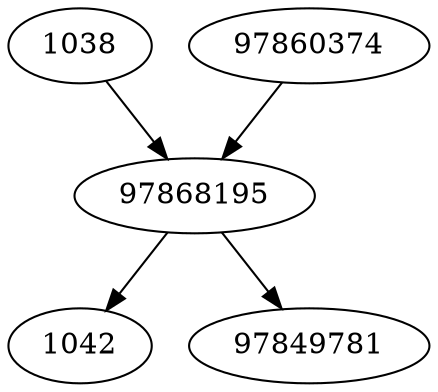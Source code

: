 strict digraph  {
97868195;
1038;
1042;
97849781;
97860374;
97868195 -> 97849781;
97868195 -> 1042;
1038 -> 97868195;
97860374 -> 97868195;
}

